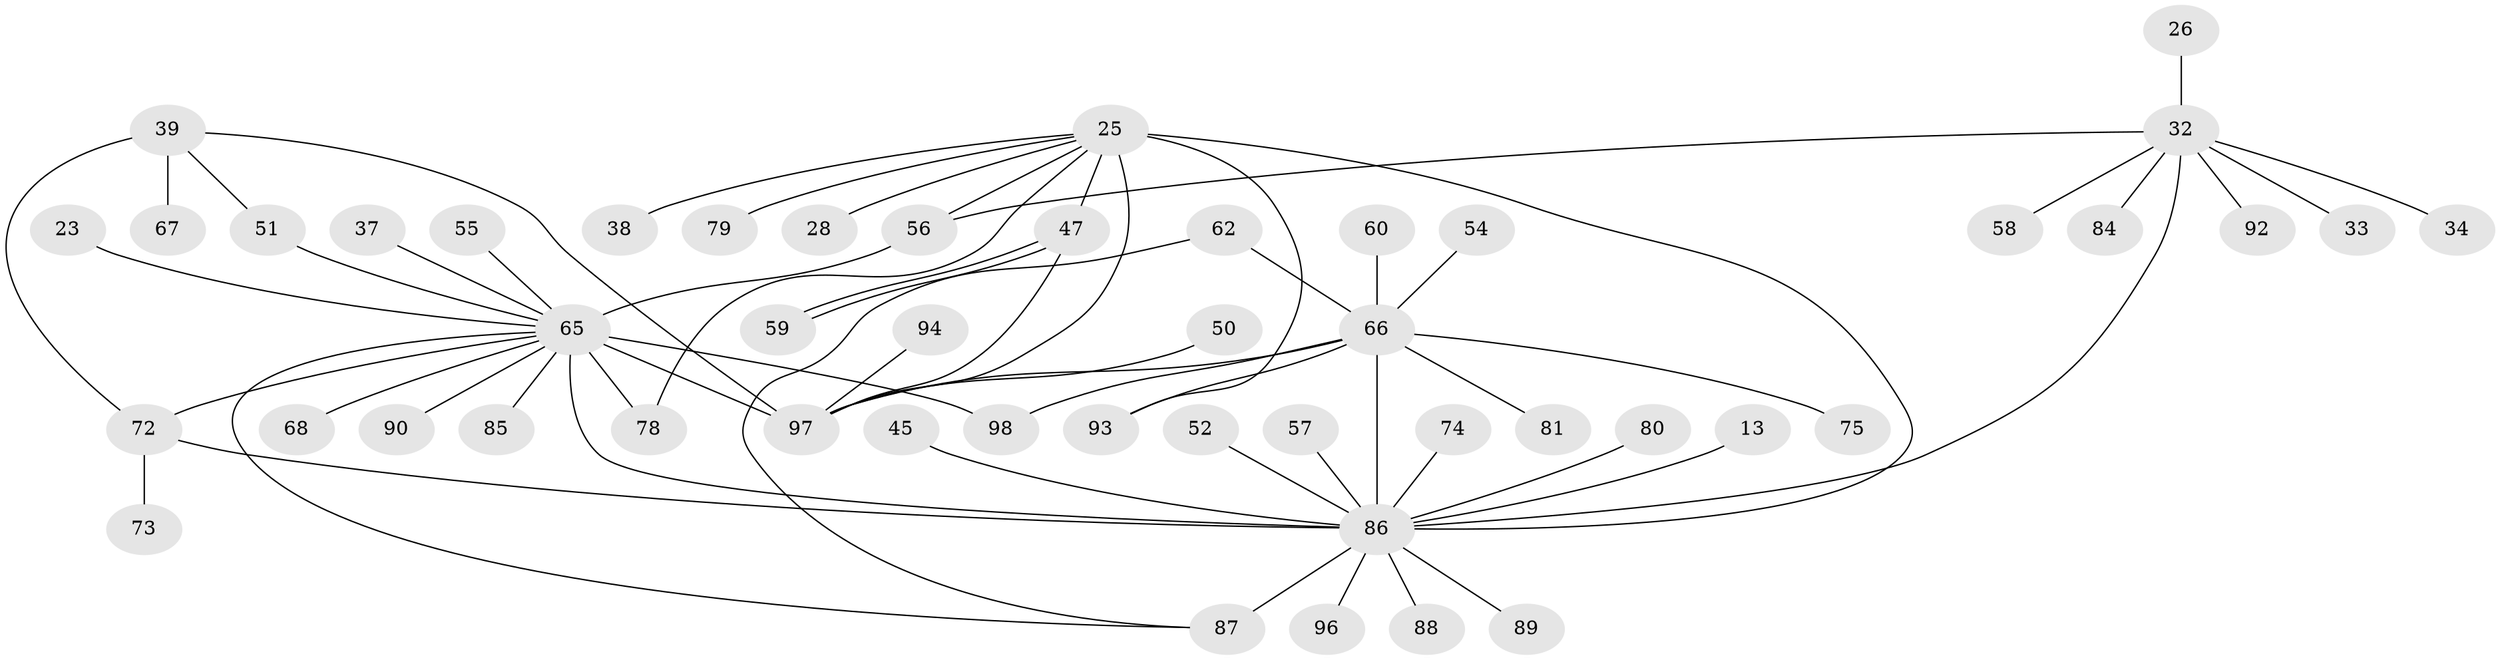 // original degree distribution, {31: 0.01020408163265306, 2: 0.19387755102040816, 11: 0.01020408163265306, 3: 0.12244897959183673, 5: 0.08163265306122448, 8: 0.02040816326530612, 1: 0.4489795918367347, 7: 0.02040816326530612, 4: 0.05102040816326531, 13: 0.01020408163265306, 9: 0.01020408163265306, 10: 0.01020408163265306, 6: 0.01020408163265306}
// Generated by graph-tools (version 1.1) at 2025/48/03/09/25 04:48:26]
// undirected, 49 vertices, 62 edges
graph export_dot {
graph [start="1"]
  node [color=gray90,style=filled];
  13;
  23;
  25 [super="+22"];
  26;
  28;
  32 [super="+24"];
  33;
  34;
  37;
  38;
  39;
  45;
  47;
  50 [super="+30"];
  51 [super="+44"];
  52 [super="+29"];
  54;
  55;
  56;
  57 [super="+6"];
  58;
  59;
  60;
  62;
  65 [super="+42+36+8+31+41"];
  66 [super="+40+27"];
  67;
  68;
  72 [super="+20"];
  73;
  74;
  75;
  78 [super="+76"];
  79;
  80;
  81;
  84;
  85;
  86 [super="+83+35+70+1"];
  87 [super="+21+61"];
  88;
  89 [super="+53"];
  90;
  92;
  93 [super="+77"];
  94 [super="+63"];
  96;
  97 [super="+46+48+69+91+95"];
  98;
  13 -- 86;
  23 -- 65;
  25 -- 38;
  25 -- 79;
  25 -- 47 [weight=2];
  25 -- 56;
  25 -- 28;
  25 -- 93 [weight=2];
  25 -- 97;
  25 -- 78;
  25 -- 86 [weight=4];
  26 -- 32;
  32 -- 33;
  32 -- 34;
  32 -- 84;
  32 -- 86 [weight=3];
  32 -- 56 [weight=2];
  32 -- 58;
  32 -- 92;
  37 -- 65;
  39 -- 67;
  39 -- 72 [weight=2];
  39 -- 51;
  39 -- 97;
  45 -- 86;
  47 -- 59;
  47 -- 59;
  47 -- 97;
  50 -- 97;
  51 -- 65;
  52 -- 86;
  54 -- 66;
  55 -- 65;
  56 -- 65;
  57 -- 86;
  60 -- 66;
  62 -- 87;
  62 -- 66;
  65 -- 87;
  65 -- 72 [weight=2];
  65 -- 90;
  65 -- 97 [weight=3];
  65 -- 98;
  65 -- 68;
  65 -- 78;
  65 -- 85;
  65 -- 86 [weight=7];
  66 -- 81;
  66 -- 98;
  66 -- 75;
  66 -- 93;
  66 -- 97 [weight=2];
  66 -- 86 [weight=5];
  72 -- 73;
  72 -- 86;
  74 -- 86;
  80 -- 86;
  86 -- 96;
  86 -- 89;
  86 -- 87 [weight=3];
  86 -- 88;
  94 -- 97;
}
